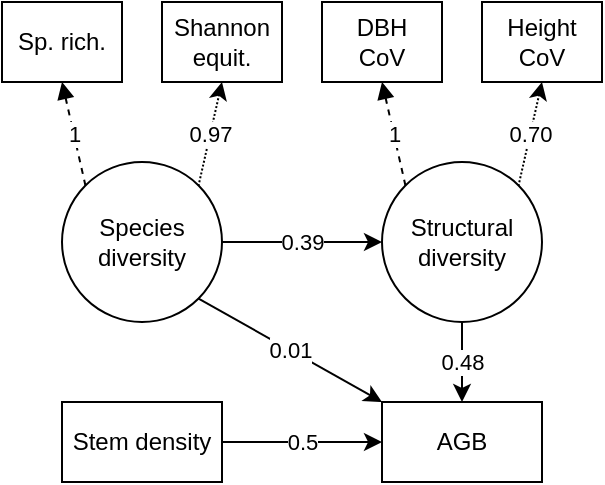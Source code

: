 <mxfile version="13.7.9" type="device"><diagram id="P3yNI7Gp0l5RQvlmF3r5" name="Page-1"><mxGraphModel dx="1332" dy="846" grid="1" gridSize="10" guides="1" tooltips="1" connect="1" arrows="1" fold="1" page="1" pageScale="1" pageWidth="827" pageHeight="1169" math="0" shadow="0"><root><mxCell id="0"/><mxCell id="1" parent="0"/><mxCell id="xUJ4sDDU4AcKdjeu-wos-17" value="AGB" style="rounded=1;whiteSpace=wrap;html=1;fontSize=12;glass=0;strokeWidth=1;shadow=0;arcSize=0;align=center;fontStyle=0" parent="1" vertex="1"><mxGeometry x="320" y="280" width="80" height="40" as="geometry"/></mxCell><mxCell id="xUJ4sDDU4AcKdjeu-wos-25" value="0.5" style="edgeStyle=orthogonalEdgeStyle;rounded=0;orthogonalLoop=1;jettySize=auto;html=1;" parent="1" source="xUJ4sDDU4AcKdjeu-wos-19" target="xUJ4sDDU4AcKdjeu-wos-17" edge="1"><mxGeometry relative="1" as="geometry"/></mxCell><mxCell id="xUJ4sDDU4AcKdjeu-wos-19" value="Stem density" style="rounded=1;whiteSpace=wrap;html=1;fontSize=12;glass=0;strokeWidth=1;shadow=0;arcSize=0;align=center;fontStyle=0" parent="1" vertex="1"><mxGeometry x="160" y="280" width="80" height="40" as="geometry"/></mxCell><mxCell id="xUJ4sDDU4AcKdjeu-wos-37" value="0.01" style="rounded=0;orthogonalLoop=1;jettySize=auto;html=1;exitX=1;exitY=1;exitDx=0;exitDy=0;entryX=0;entryY=0;entryDx=0;entryDy=0;" parent="1" source="xUJ4sDDU4AcKdjeu-wos-22" target="xUJ4sDDU4AcKdjeu-wos-17" edge="1"><mxGeometry relative="1" as="geometry"/></mxCell><mxCell id="xUJ4sDDU4AcKdjeu-wos-38" value="0.39" style="edgeStyle=none;rounded=0;orthogonalLoop=1;jettySize=auto;html=1;exitX=1;exitY=0.5;exitDx=0;exitDy=0;entryX=0;entryY=0.5;entryDx=0;entryDy=0;" parent="1" source="xUJ4sDDU4AcKdjeu-wos-22" target="xUJ4sDDU4AcKdjeu-wos-23" edge="1"><mxGeometry relative="1" as="geometry"/></mxCell><mxCell id="xUJ4sDDU4AcKdjeu-wos-22" value="Species&lt;br&gt;diversity" style="ellipse;whiteSpace=wrap;html=1;aspect=fixed;" parent="1" vertex="1"><mxGeometry x="160" y="160" width="80" height="80" as="geometry"/></mxCell><mxCell id="xUJ4sDDU4AcKdjeu-wos-27" value="0.48" style="edgeStyle=orthogonalEdgeStyle;rounded=0;orthogonalLoop=1;jettySize=auto;html=1;" parent="1" source="xUJ4sDDU4AcKdjeu-wos-23" target="xUJ4sDDU4AcKdjeu-wos-17" edge="1"><mxGeometry relative="1" as="geometry"/></mxCell><mxCell id="xUJ4sDDU4AcKdjeu-wos-23" value="Structural&lt;br&gt;diversity" style="ellipse;whiteSpace=wrap;html=1;aspect=fixed;" parent="1" vertex="1"><mxGeometry x="320" y="160" width="80" height="80" as="geometry"/></mxCell><mxCell id="xUJ4sDDU4AcKdjeu-wos-36" value="1" style="rounded=0;orthogonalLoop=1;jettySize=auto;html=1;exitX=0.5;exitY=1;exitDx=0;exitDy=0;entryX=0;entryY=0;entryDx=0;entryDy=0;startArrow=block;startFill=1;endArrow=none;endFill=0;dashed=1;strokeWidth=1;" parent="1" source="xUJ4sDDU4AcKdjeu-wos-28" target="xUJ4sDDU4AcKdjeu-wos-22" edge="1"><mxGeometry relative="1" as="geometry"/></mxCell><mxCell id="xUJ4sDDU4AcKdjeu-wos-28" value="Sp. rich." style="rounded=1;whiteSpace=wrap;html=1;fontSize=12;glass=0;strokeWidth=1;shadow=0;arcSize=0;align=center;fontStyle=0" parent="1" vertex="1"><mxGeometry x="130" y="80" width="60" height="40" as="geometry"/></mxCell><mxCell id="xUJ4sDDU4AcKdjeu-wos-35" value="0.97" style="rounded=0;orthogonalLoop=1;jettySize=auto;html=1;exitX=0.5;exitY=1;exitDx=0;exitDy=0;entryX=1;entryY=0;entryDx=0;entryDy=0;startArrow=classic;startFill=1;endArrow=none;endFill=0;dashed=1;dashPattern=1 1;" parent="1" source="xUJ4sDDU4AcKdjeu-wos-29" target="xUJ4sDDU4AcKdjeu-wos-22" edge="1"><mxGeometry relative="1" as="geometry"/></mxCell><mxCell id="xUJ4sDDU4AcKdjeu-wos-29" value="Shannon equit." style="rounded=1;whiteSpace=wrap;html=1;fontSize=12;glass=0;strokeWidth=1;shadow=0;arcSize=0;align=center;fontStyle=0" parent="1" vertex="1"><mxGeometry x="210" y="80" width="60" height="40" as="geometry"/></mxCell><mxCell id="xUJ4sDDU4AcKdjeu-wos-34" value="1" style="rounded=0;orthogonalLoop=1;jettySize=auto;html=1;exitX=0.5;exitY=1;exitDx=0;exitDy=0;entryX=0;entryY=0;entryDx=0;entryDy=0;startArrow=block;startFill=1;endArrow=none;endFill=0;dashed=1;strokeWidth=1;" parent="1" source="xUJ4sDDU4AcKdjeu-wos-30" target="xUJ4sDDU4AcKdjeu-wos-23" edge="1"><mxGeometry relative="1" as="geometry"/></mxCell><mxCell id="xUJ4sDDU4AcKdjeu-wos-30" value="DBH&lt;br&gt;CoV" style="rounded=1;whiteSpace=wrap;html=1;fontSize=12;glass=0;strokeWidth=1;shadow=0;arcSize=0;align=center;fontStyle=0" parent="1" vertex="1"><mxGeometry x="290" y="80" width="60" height="40" as="geometry"/></mxCell><mxCell id="xUJ4sDDU4AcKdjeu-wos-33" value="0.70" style="rounded=0;orthogonalLoop=1;jettySize=auto;html=1;exitX=0.5;exitY=1;exitDx=0;exitDy=0;entryX=1;entryY=0;entryDx=0;entryDy=0;startArrow=classic;startFill=1;endArrow=none;endFill=0;dashed=1;dashPattern=1 1;" parent="1" source="xUJ4sDDU4AcKdjeu-wos-31" target="xUJ4sDDU4AcKdjeu-wos-23" edge="1"><mxGeometry relative="1" as="geometry"/></mxCell><mxCell id="xUJ4sDDU4AcKdjeu-wos-31" value="Height&lt;br&gt;CoV" style="rounded=1;whiteSpace=wrap;html=1;fontSize=12;glass=0;strokeWidth=1;shadow=0;arcSize=0;align=center;fontStyle=0" parent="1" vertex="1"><mxGeometry x="370" y="80" width="60" height="40" as="geometry"/></mxCell></root></mxGraphModel></diagram></mxfile>